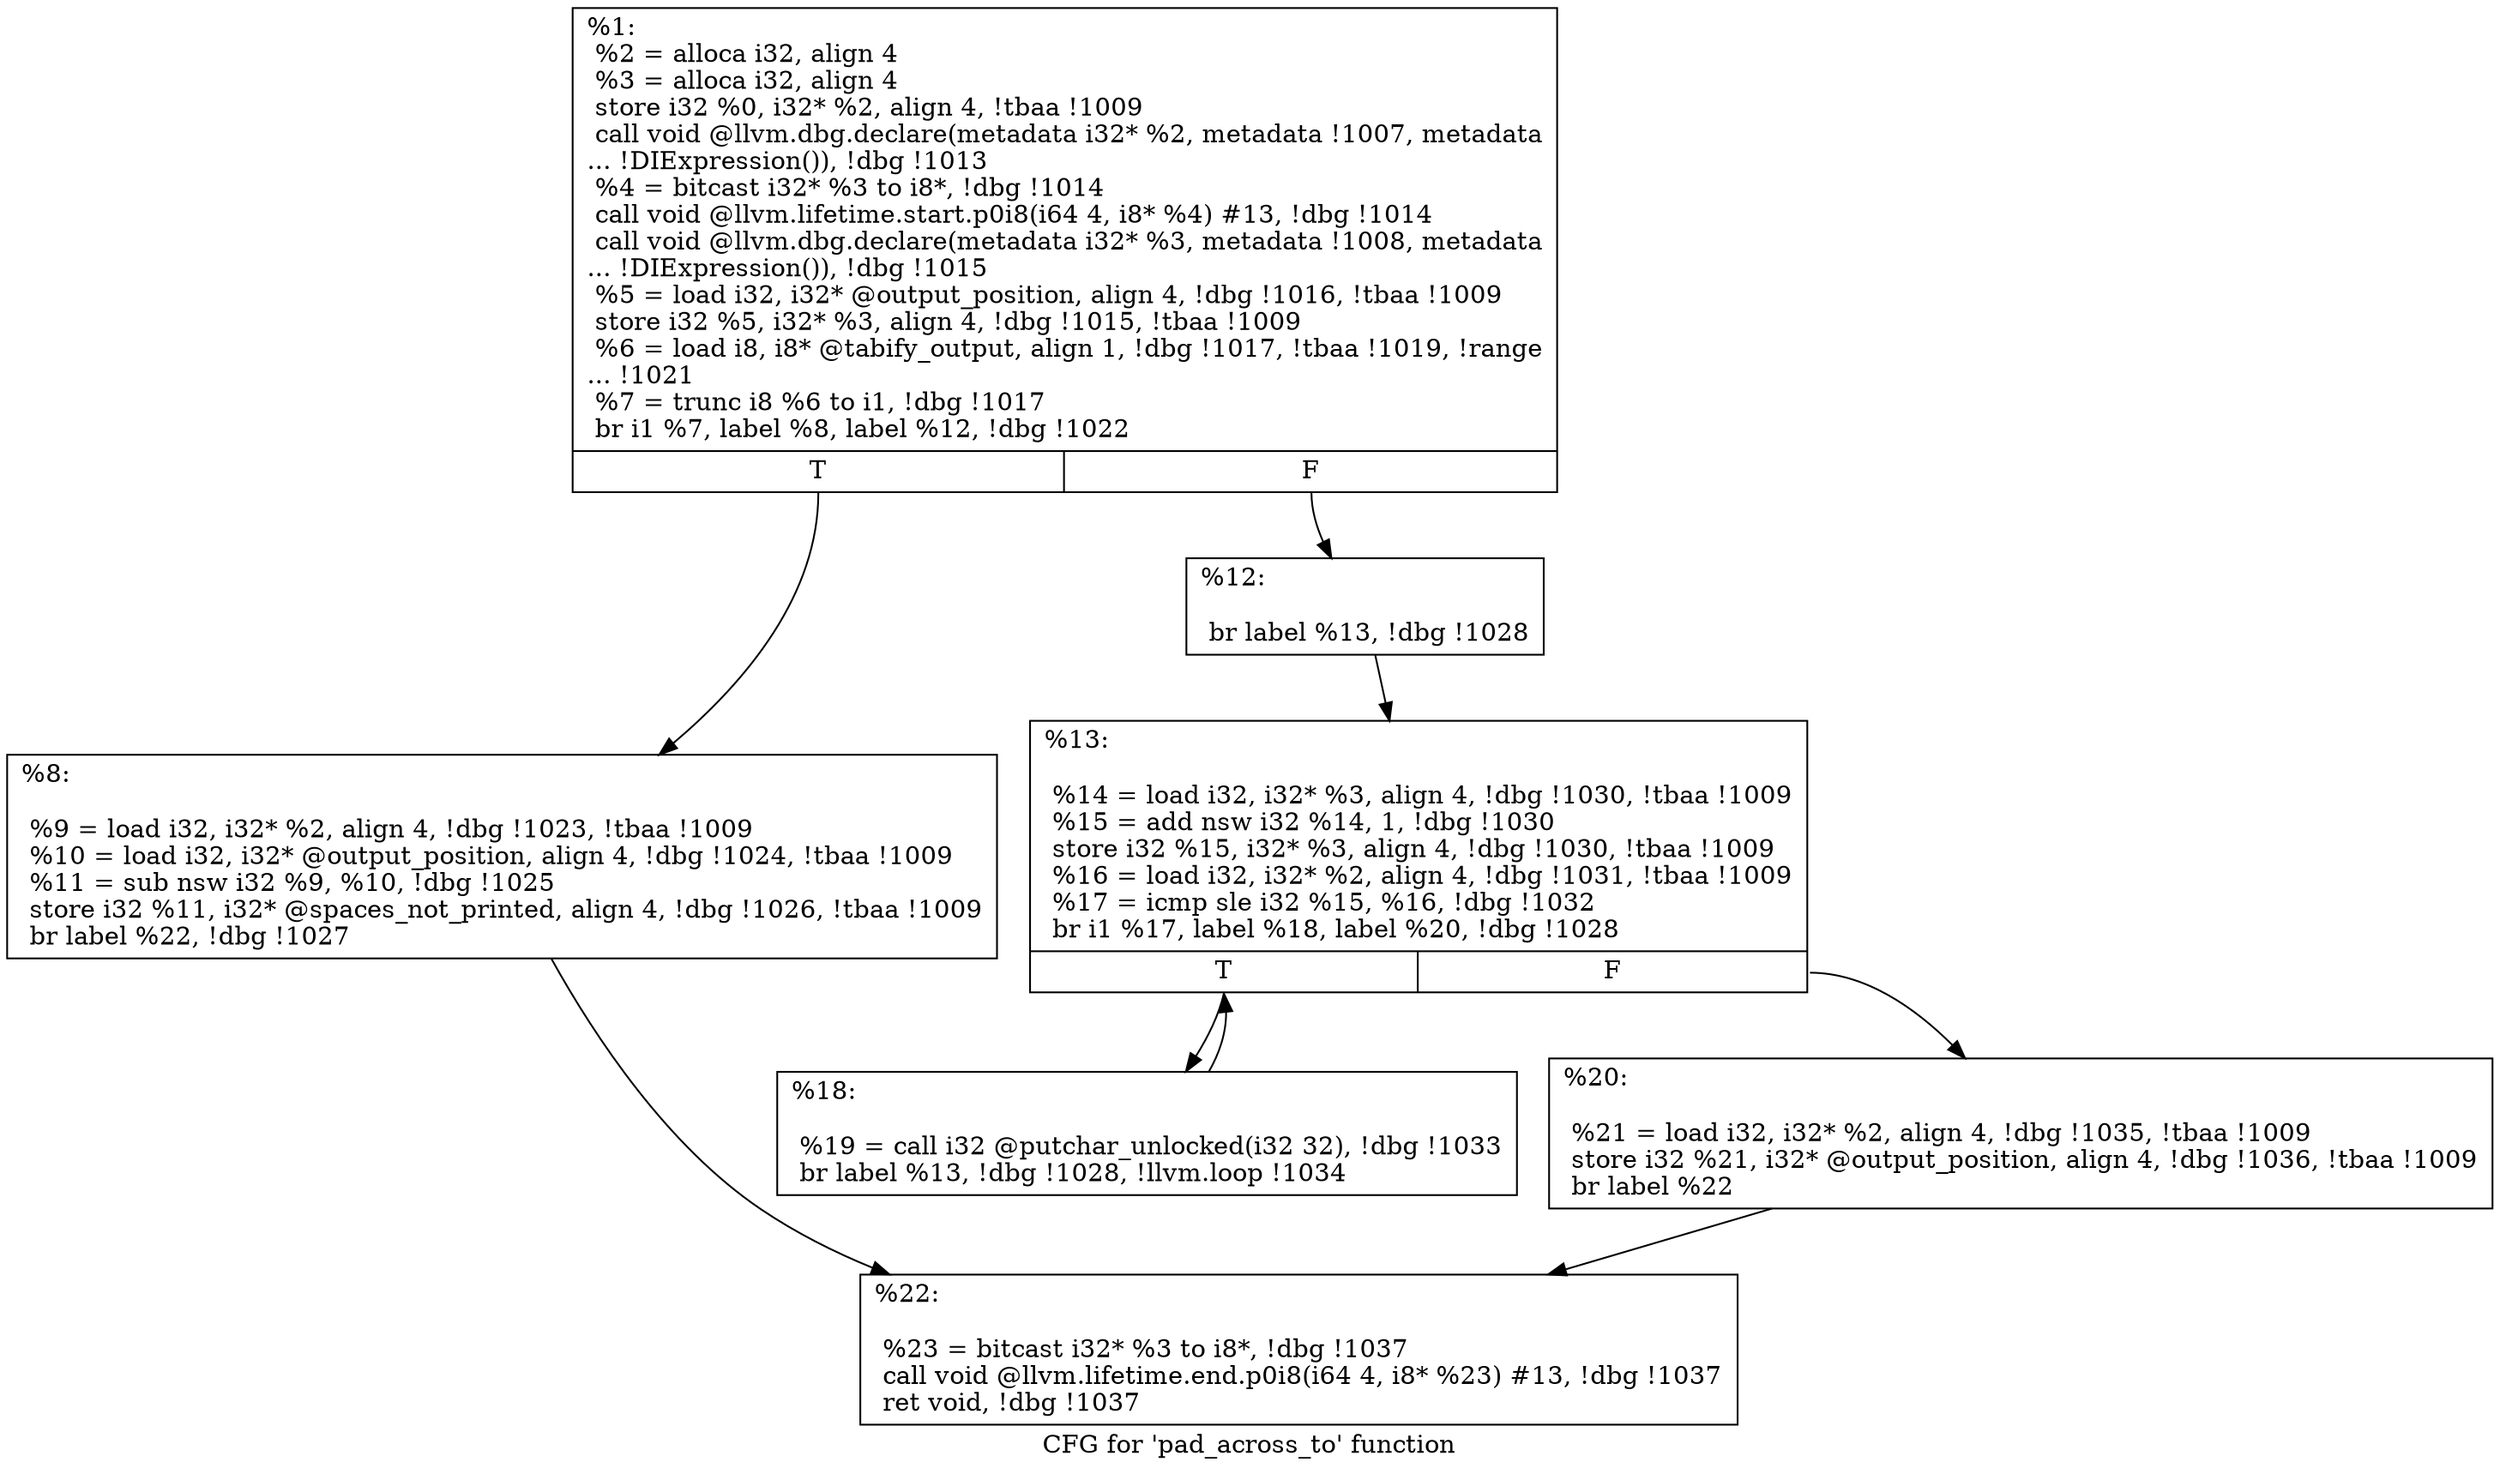 digraph "CFG for 'pad_across_to' function" {
	label="CFG for 'pad_across_to' function";

	Node0x162df50 [shape=record,label="{%1:\l  %2 = alloca i32, align 4\l  %3 = alloca i32, align 4\l  store i32 %0, i32* %2, align 4, !tbaa !1009\l  call void @llvm.dbg.declare(metadata i32* %2, metadata !1007, metadata\l... !DIExpression()), !dbg !1013\l  %4 = bitcast i32* %3 to i8*, !dbg !1014\l  call void @llvm.lifetime.start.p0i8(i64 4, i8* %4) #13, !dbg !1014\l  call void @llvm.dbg.declare(metadata i32* %3, metadata !1008, metadata\l... !DIExpression()), !dbg !1015\l  %5 = load i32, i32* @output_position, align 4, !dbg !1016, !tbaa !1009\l  store i32 %5, i32* %3, align 4, !dbg !1015, !tbaa !1009\l  %6 = load i8, i8* @tabify_output, align 1, !dbg !1017, !tbaa !1019, !range\l... !1021\l  %7 = trunc i8 %6 to i1, !dbg !1017\l  br i1 %7, label %8, label %12, !dbg !1022\l|{<s0>T|<s1>F}}"];
	Node0x162df50:s0 -> Node0x1630480;
	Node0x162df50:s1 -> Node0x16304d0;
	Node0x1630480 [shape=record,label="{%8:\l\l  %9 = load i32, i32* %2, align 4, !dbg !1023, !tbaa !1009\l  %10 = load i32, i32* @output_position, align 4, !dbg !1024, !tbaa !1009\l  %11 = sub nsw i32 %9, %10, !dbg !1025\l  store i32 %11, i32* @spaces_not_printed, align 4, !dbg !1026, !tbaa !1009\l  br label %22, !dbg !1027\l}"];
	Node0x1630480 -> Node0x1630610;
	Node0x16304d0 [shape=record,label="{%12:\l\l  br label %13, !dbg !1028\l}"];
	Node0x16304d0 -> Node0x1630520;
	Node0x1630520 [shape=record,label="{%13:\l\l  %14 = load i32, i32* %3, align 4, !dbg !1030, !tbaa !1009\l  %15 = add nsw i32 %14, 1, !dbg !1030\l  store i32 %15, i32* %3, align 4, !dbg !1030, !tbaa !1009\l  %16 = load i32, i32* %2, align 4, !dbg !1031, !tbaa !1009\l  %17 = icmp sle i32 %15, %16, !dbg !1032\l  br i1 %17, label %18, label %20, !dbg !1028\l|{<s0>T|<s1>F}}"];
	Node0x1630520:s0 -> Node0x1630570;
	Node0x1630520:s1 -> Node0x16305c0;
	Node0x1630570 [shape=record,label="{%18:\l\l  %19 = call i32 @putchar_unlocked(i32 32), !dbg !1033\l  br label %13, !dbg !1028, !llvm.loop !1034\l}"];
	Node0x1630570 -> Node0x1630520;
	Node0x16305c0 [shape=record,label="{%20:\l\l  %21 = load i32, i32* %2, align 4, !dbg !1035, !tbaa !1009\l  store i32 %21, i32* @output_position, align 4, !dbg !1036, !tbaa !1009\l  br label %22\l}"];
	Node0x16305c0 -> Node0x1630610;
	Node0x1630610 [shape=record,label="{%22:\l\l  %23 = bitcast i32* %3 to i8*, !dbg !1037\l  call void @llvm.lifetime.end.p0i8(i64 4, i8* %23) #13, !dbg !1037\l  ret void, !dbg !1037\l}"];
}
